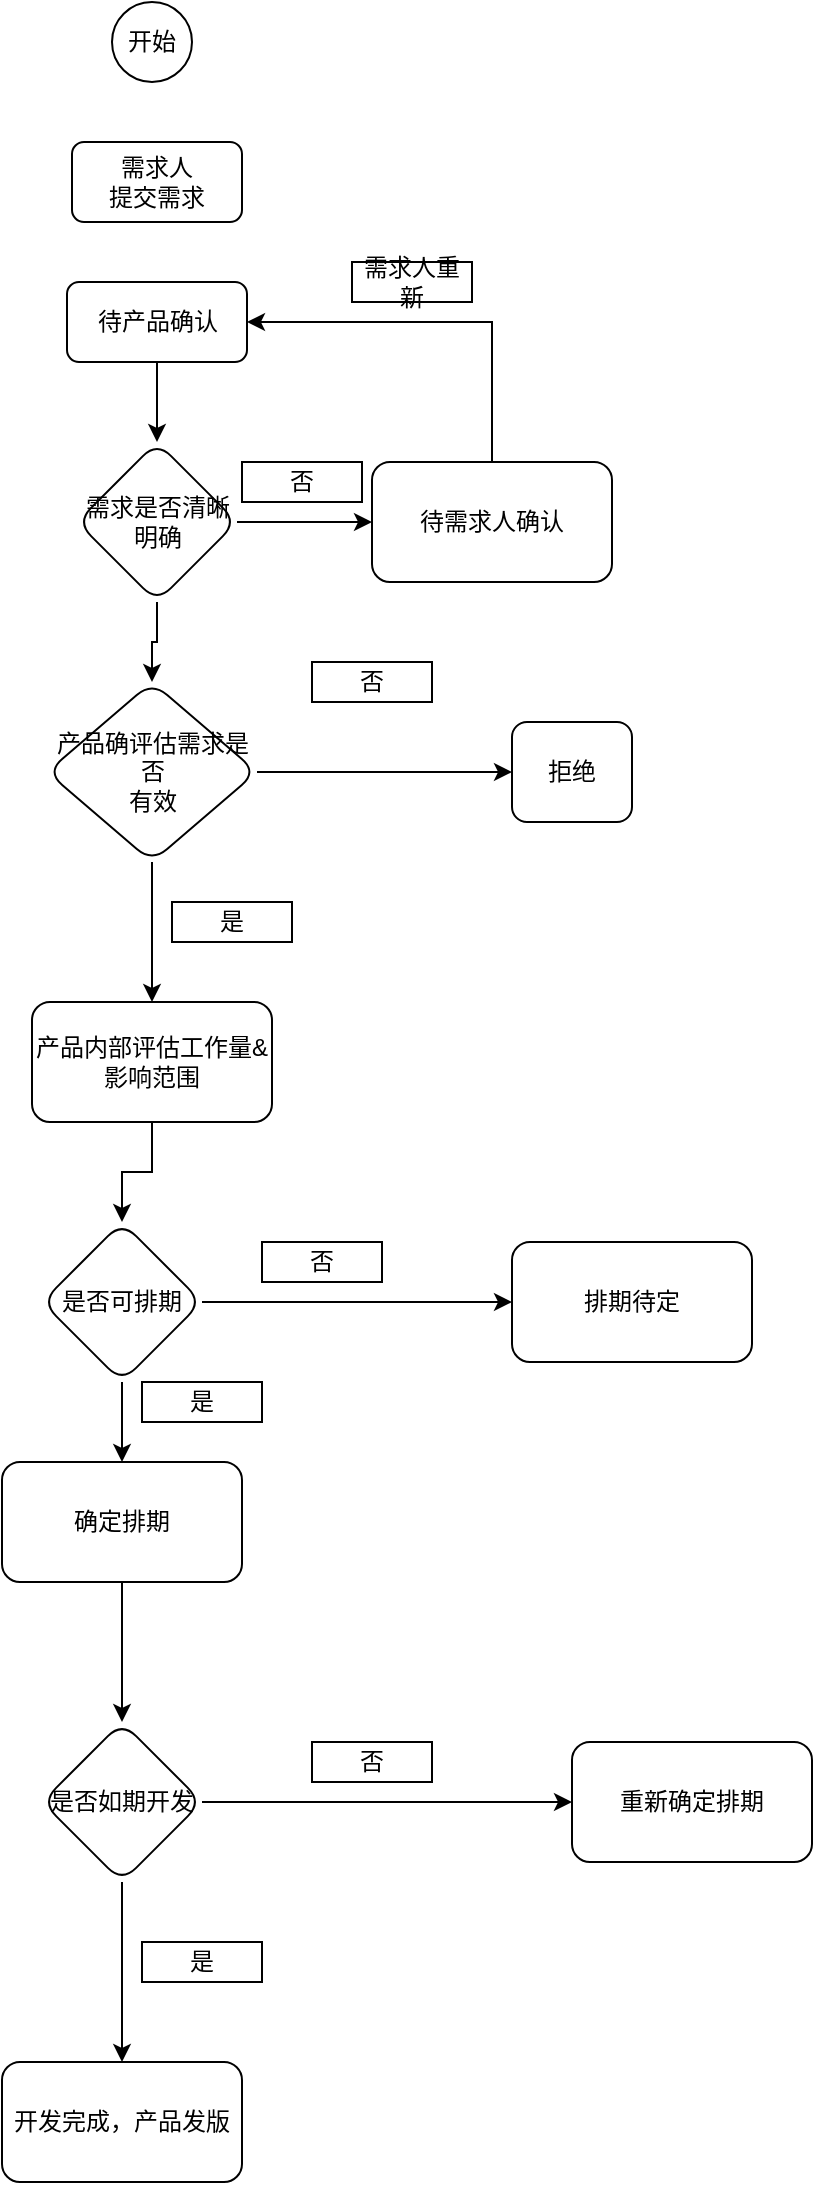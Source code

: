 <mxfile version="22.1.0" type="github">
  <diagram name="Page-1" id="NQk4FHPxa6d9a9Xzu11Q">
    <mxGraphModel dx="1138" dy="1694" grid="1" gridSize="10" guides="1" tooltips="1" connect="1" arrows="1" fold="1" page="1" pageScale="1" pageWidth="850" pageHeight="1100" math="0" shadow="0">
      <root>
        <mxCell id="0" />
        <mxCell id="1" parent="0" />
        <mxCell id="V_vyaaq5Ykr70dIOh13H-1" value="开始" style="ellipse;whiteSpace=wrap;html=1;aspect=fixed;" vertex="1" parent="1">
          <mxGeometry x="320" y="-10" width="40" height="40" as="geometry" />
        </mxCell>
        <mxCell id="V_vyaaq5Ykr70dIOh13H-40" value="" style="edgeStyle=orthogonalEdgeStyle;rounded=0;orthogonalLoop=1;jettySize=auto;html=1;" edge="1" parent="1" source="V_vyaaq5Ykr70dIOh13H-2" target="V_vyaaq5Ykr70dIOh13H-39">
          <mxGeometry relative="1" as="geometry" />
        </mxCell>
        <mxCell id="V_vyaaq5Ykr70dIOh13H-2" value="待产品确认" style="rounded=1;whiteSpace=wrap;html=1;" vertex="1" parent="1">
          <mxGeometry x="297.5" y="130" width="90" height="40" as="geometry" />
        </mxCell>
        <mxCell id="V_vyaaq5Ykr70dIOh13H-8" value="" style="edgeStyle=orthogonalEdgeStyle;rounded=0;orthogonalLoop=1;jettySize=auto;html=1;" edge="1" parent="1" source="V_vyaaq5Ykr70dIOh13H-4" target="V_vyaaq5Ykr70dIOh13H-7">
          <mxGeometry relative="1" as="geometry" />
        </mxCell>
        <mxCell id="V_vyaaq5Ykr70dIOh13H-11" value="" style="edgeStyle=orthogonalEdgeStyle;rounded=0;orthogonalLoop=1;jettySize=auto;html=1;" edge="1" parent="1" source="V_vyaaq5Ykr70dIOh13H-4" target="V_vyaaq5Ykr70dIOh13H-10">
          <mxGeometry relative="1" as="geometry" />
        </mxCell>
        <mxCell id="V_vyaaq5Ykr70dIOh13H-4" value="产品确评估需求是否&lt;br&gt;有效" style="rhombus;whiteSpace=wrap;html=1;rounded=1;" vertex="1" parent="1">
          <mxGeometry x="287.5" y="330" width="105" height="90" as="geometry" />
        </mxCell>
        <mxCell id="V_vyaaq5Ykr70dIOh13H-6" value="需求人&lt;br&gt;提交需求" style="rounded=1;whiteSpace=wrap;html=1;" vertex="1" parent="1">
          <mxGeometry x="300" y="60" width="85" height="40" as="geometry" />
        </mxCell>
        <mxCell id="V_vyaaq5Ykr70dIOh13H-15" value="" style="edgeStyle=orthogonalEdgeStyle;rounded=0;orthogonalLoop=1;jettySize=auto;html=1;" edge="1" parent="1" source="V_vyaaq5Ykr70dIOh13H-7" target="V_vyaaq5Ykr70dIOh13H-14">
          <mxGeometry relative="1" as="geometry" />
        </mxCell>
        <mxCell id="V_vyaaq5Ykr70dIOh13H-7" value="产品内部评估工作量&amp;amp;影响范围" style="rounded=1;whiteSpace=wrap;html=1;" vertex="1" parent="1">
          <mxGeometry x="280" y="490" width="120" height="60" as="geometry" />
        </mxCell>
        <mxCell id="V_vyaaq5Ykr70dIOh13H-9" value="是" style="rounded=0;whiteSpace=wrap;html=1;" vertex="1" parent="1">
          <mxGeometry x="350" y="440" width="60" height="20" as="geometry" />
        </mxCell>
        <mxCell id="V_vyaaq5Ykr70dIOh13H-10" value="拒绝" style="whiteSpace=wrap;html=1;rounded=1;" vertex="1" parent="1">
          <mxGeometry x="520" y="350" width="60" height="50" as="geometry" />
        </mxCell>
        <mxCell id="V_vyaaq5Ykr70dIOh13H-12" value="否" style="rounded=0;whiteSpace=wrap;html=1;" vertex="1" parent="1">
          <mxGeometry x="420" y="320" width="60" height="20" as="geometry" />
        </mxCell>
        <mxCell id="V_vyaaq5Ykr70dIOh13H-17" value="" style="edgeStyle=orthogonalEdgeStyle;rounded=0;orthogonalLoop=1;jettySize=auto;html=1;" edge="1" parent="1" source="V_vyaaq5Ykr70dIOh13H-14" target="V_vyaaq5Ykr70dIOh13H-16">
          <mxGeometry relative="1" as="geometry" />
        </mxCell>
        <mxCell id="V_vyaaq5Ykr70dIOh13H-20" value="" style="edgeStyle=orthogonalEdgeStyle;rounded=0;orthogonalLoop=1;jettySize=auto;html=1;" edge="1" parent="1" source="V_vyaaq5Ykr70dIOh13H-14" target="V_vyaaq5Ykr70dIOh13H-19">
          <mxGeometry relative="1" as="geometry" />
        </mxCell>
        <mxCell id="V_vyaaq5Ykr70dIOh13H-14" value="是否可排期" style="rhombus;whiteSpace=wrap;html=1;rounded=1;" vertex="1" parent="1">
          <mxGeometry x="285" y="600" width="80" height="80" as="geometry" />
        </mxCell>
        <mxCell id="V_vyaaq5Ykr70dIOh13H-16" value="排期待定" style="whiteSpace=wrap;html=1;rounded=1;" vertex="1" parent="1">
          <mxGeometry x="520" y="610" width="120" height="60" as="geometry" />
        </mxCell>
        <mxCell id="V_vyaaq5Ykr70dIOh13H-18" value="否" style="rounded=0;whiteSpace=wrap;html=1;" vertex="1" parent="1">
          <mxGeometry x="395" y="610" width="60" height="20" as="geometry" />
        </mxCell>
        <mxCell id="V_vyaaq5Ykr70dIOh13H-28" value="" style="edgeStyle=orthogonalEdgeStyle;rounded=0;orthogonalLoop=1;jettySize=auto;html=1;" edge="1" parent="1" source="V_vyaaq5Ykr70dIOh13H-19" target="V_vyaaq5Ykr70dIOh13H-27">
          <mxGeometry relative="1" as="geometry" />
        </mxCell>
        <mxCell id="V_vyaaq5Ykr70dIOh13H-19" value="确定排期" style="rounded=1;whiteSpace=wrap;html=1;" vertex="1" parent="1">
          <mxGeometry x="265" y="720" width="120" height="60" as="geometry" />
        </mxCell>
        <mxCell id="V_vyaaq5Ykr70dIOh13H-23" value="是" style="rounded=0;whiteSpace=wrap;html=1;" vertex="1" parent="1">
          <mxGeometry x="335" y="680" width="60" height="20" as="geometry" />
        </mxCell>
        <mxCell id="V_vyaaq5Ykr70dIOh13H-30" value="" style="edgeStyle=orthogonalEdgeStyle;rounded=0;orthogonalLoop=1;jettySize=auto;html=1;" edge="1" parent="1" source="V_vyaaq5Ykr70dIOh13H-27" target="V_vyaaq5Ykr70dIOh13H-29">
          <mxGeometry relative="1" as="geometry" />
        </mxCell>
        <mxCell id="V_vyaaq5Ykr70dIOh13H-32" value="" style="edgeStyle=orthogonalEdgeStyle;rounded=0;orthogonalLoop=1;jettySize=auto;html=1;" edge="1" parent="1" source="V_vyaaq5Ykr70dIOh13H-27" target="V_vyaaq5Ykr70dIOh13H-31">
          <mxGeometry relative="1" as="geometry" />
        </mxCell>
        <mxCell id="V_vyaaq5Ykr70dIOh13H-27" value="是否如期开发" style="rhombus;whiteSpace=wrap;html=1;rounded=1;" vertex="1" parent="1">
          <mxGeometry x="285" y="850" width="80" height="80" as="geometry" />
        </mxCell>
        <mxCell id="V_vyaaq5Ykr70dIOh13H-29" value="重新确定排期" style="rounded=1;whiteSpace=wrap;html=1;" vertex="1" parent="1">
          <mxGeometry x="550" y="860" width="120" height="60" as="geometry" />
        </mxCell>
        <mxCell id="V_vyaaq5Ykr70dIOh13H-31" value="开发完成，产品发版" style="rounded=1;whiteSpace=wrap;html=1;" vertex="1" parent="1">
          <mxGeometry x="265" y="1020" width="120" height="60" as="geometry" />
        </mxCell>
        <mxCell id="V_vyaaq5Ykr70dIOh13H-33" value="否" style="rounded=0;whiteSpace=wrap;html=1;" vertex="1" parent="1">
          <mxGeometry x="420" y="860" width="60" height="20" as="geometry" />
        </mxCell>
        <mxCell id="V_vyaaq5Ykr70dIOh13H-34" value="是" style="rounded=0;whiteSpace=wrap;html=1;" vertex="1" parent="1">
          <mxGeometry x="335" y="960" width="60" height="20" as="geometry" />
        </mxCell>
        <mxCell id="V_vyaaq5Ykr70dIOh13H-41" value="" style="edgeStyle=orthogonalEdgeStyle;rounded=0;orthogonalLoop=1;jettySize=auto;html=1;" edge="1" parent="1" source="V_vyaaq5Ykr70dIOh13H-39" target="V_vyaaq5Ykr70dIOh13H-4">
          <mxGeometry relative="1" as="geometry" />
        </mxCell>
        <mxCell id="V_vyaaq5Ykr70dIOh13H-43" value="" style="edgeStyle=orthogonalEdgeStyle;rounded=0;orthogonalLoop=1;jettySize=auto;html=1;" edge="1" parent="1" source="V_vyaaq5Ykr70dIOh13H-39" target="V_vyaaq5Ykr70dIOh13H-42">
          <mxGeometry relative="1" as="geometry" />
        </mxCell>
        <mxCell id="V_vyaaq5Ykr70dIOh13H-39" value="需求是否清晰明确" style="rhombus;whiteSpace=wrap;html=1;rounded=1;" vertex="1" parent="1">
          <mxGeometry x="302.5" y="210" width="80" height="80" as="geometry" />
        </mxCell>
        <mxCell id="V_vyaaq5Ykr70dIOh13H-45" style="edgeStyle=orthogonalEdgeStyle;rounded=0;orthogonalLoop=1;jettySize=auto;html=1;entryX=1;entryY=0.5;entryDx=0;entryDy=0;" edge="1" parent="1" source="V_vyaaq5Ykr70dIOh13H-42" target="V_vyaaq5Ykr70dIOh13H-2">
          <mxGeometry relative="1" as="geometry">
            <Array as="points">
              <mxPoint x="510" y="150" />
            </Array>
          </mxGeometry>
        </mxCell>
        <mxCell id="V_vyaaq5Ykr70dIOh13H-42" value="待需求人确认" style="whiteSpace=wrap;html=1;rounded=1;" vertex="1" parent="1">
          <mxGeometry x="450" y="220" width="120" height="60" as="geometry" />
        </mxCell>
        <mxCell id="V_vyaaq5Ykr70dIOh13H-44" value="否" style="rounded=0;whiteSpace=wrap;html=1;" vertex="1" parent="1">
          <mxGeometry x="385" y="220" width="60" height="20" as="geometry" />
        </mxCell>
        <mxCell id="V_vyaaq5Ykr70dIOh13H-46" value="需求人重新" style="rounded=0;whiteSpace=wrap;html=1;" vertex="1" parent="1">
          <mxGeometry x="440" y="120" width="60" height="20" as="geometry" />
        </mxCell>
      </root>
    </mxGraphModel>
  </diagram>
</mxfile>
